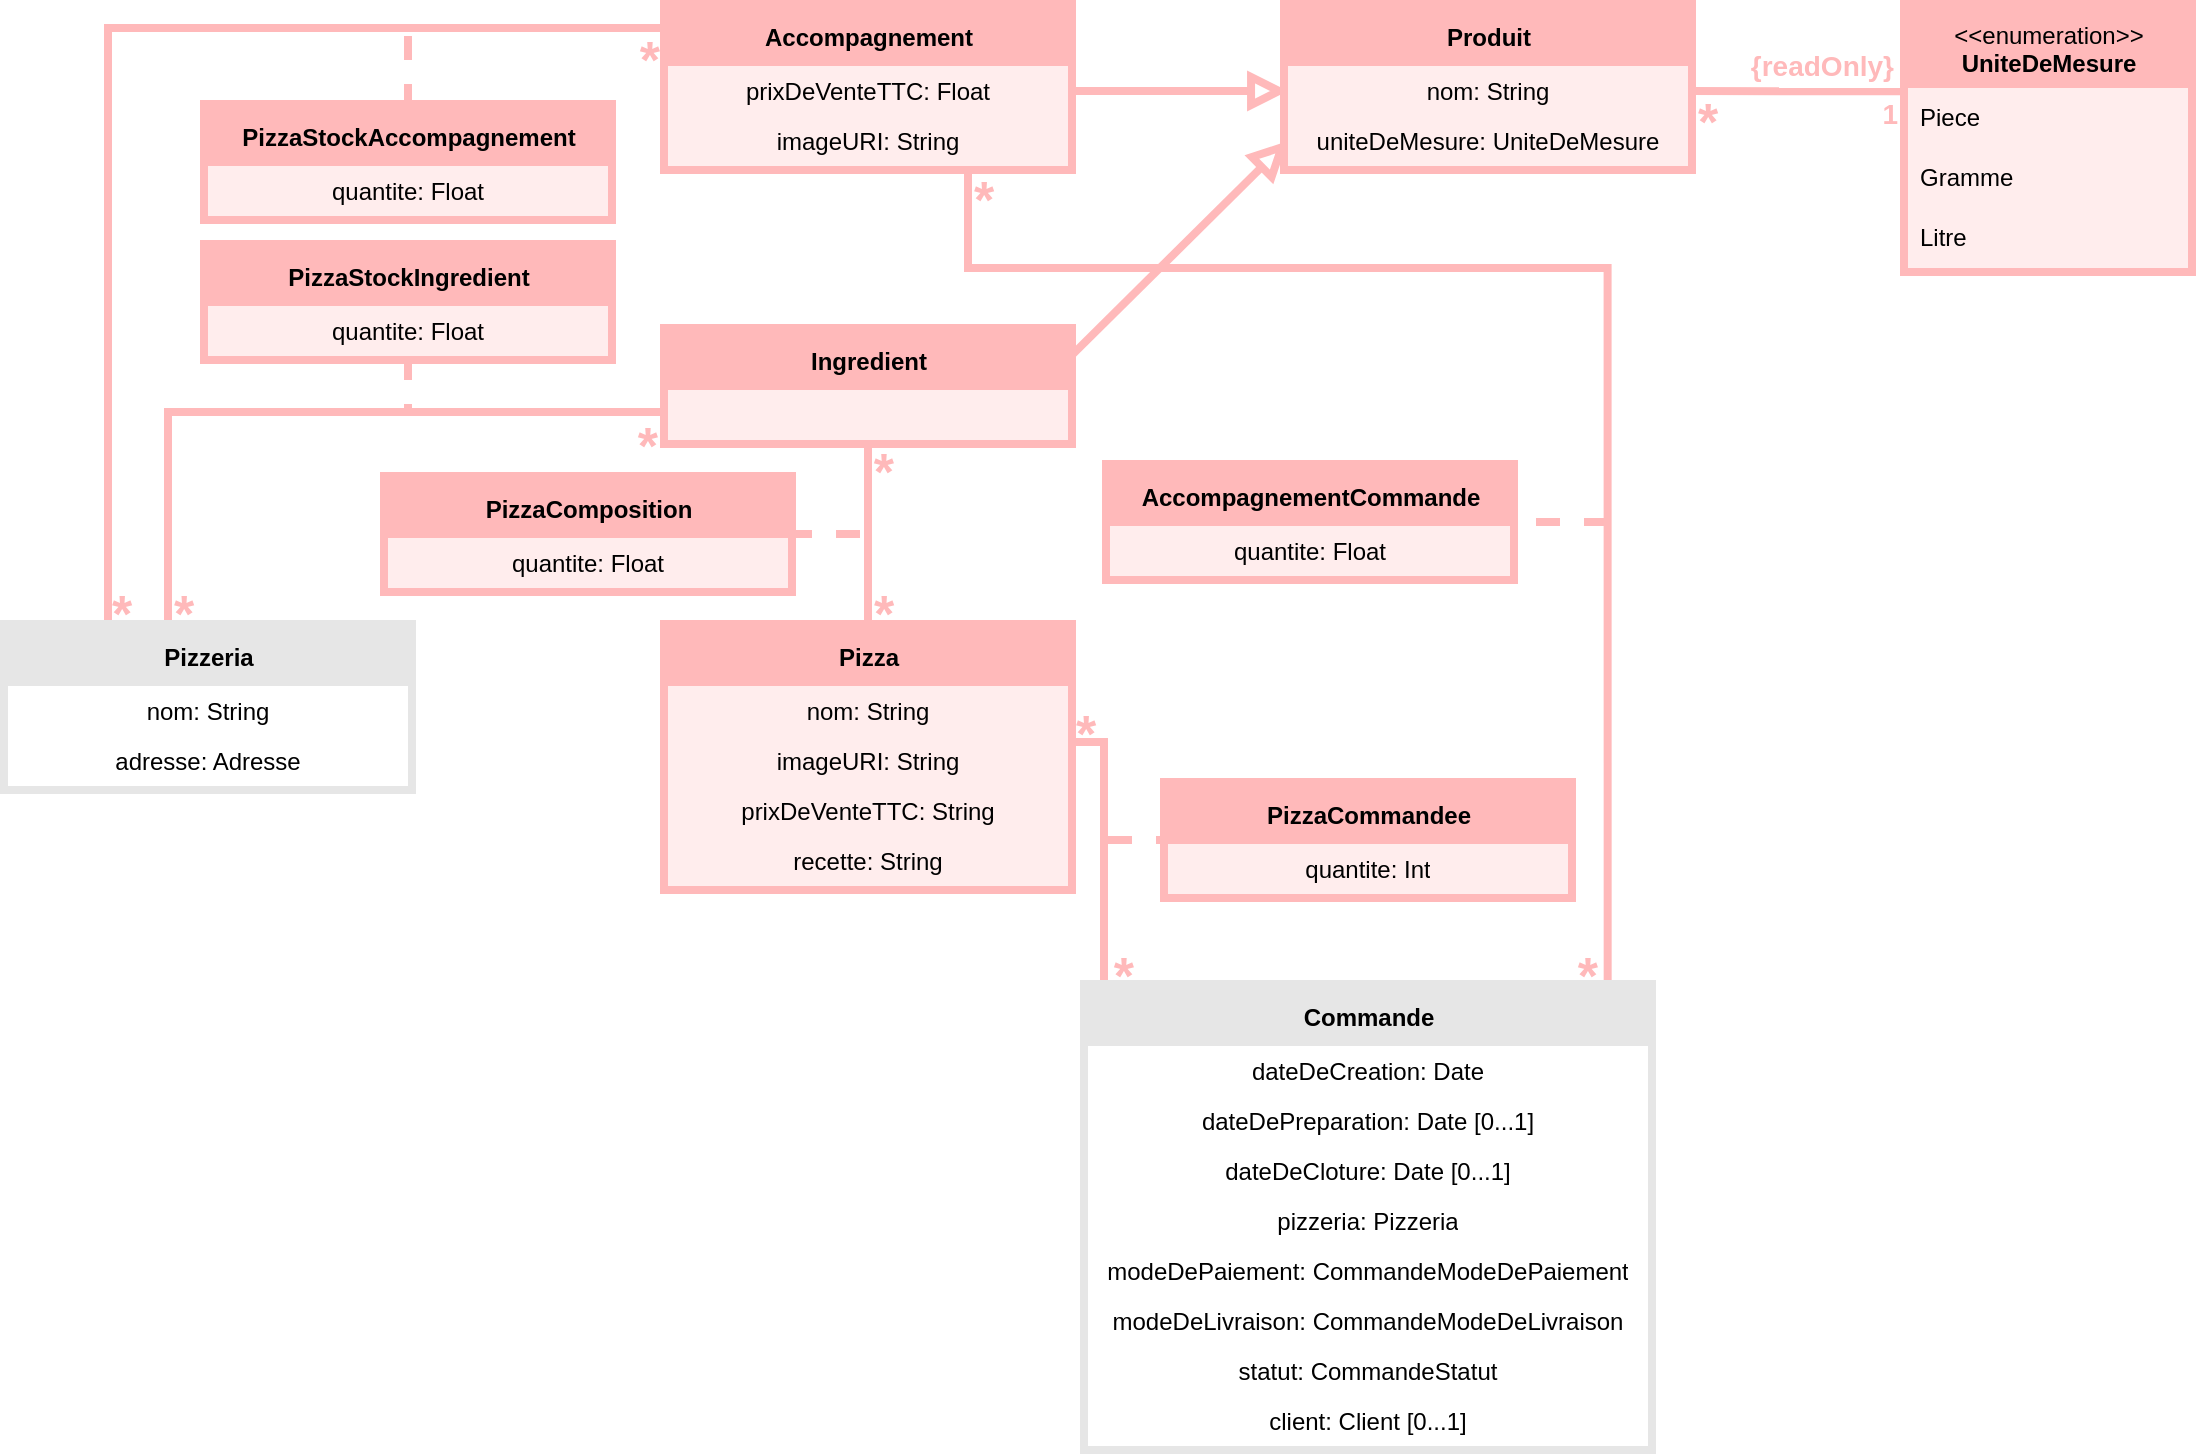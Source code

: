 <mxfile>
    <diagram id="vCWGlg-dAXmwwejnAdPU" name="Page-1">
        <mxGraphModel dx="1115" dy="1463" grid="1" gridSize="10" guides="1" tooltips="1" connect="1" arrows="1" fold="1" page="1" pageScale="1" pageWidth="827" pageHeight="1169" math="0" shadow="0">
            <root>
                <mxCell id="0"/>
                <mxCell id="1" parent="0"/>
                <mxCell id="159" style="edgeStyle=none;rounded=0;orthogonalLoop=1;jettySize=auto;html=1;exitX=1;exitY=0.5;exitDx=0;exitDy=0;entryX=0;entryY=0.5;entryDx=0;entryDy=0;endArrow=block;endFill=0;endSize=10;strokeColor=#FFB9BA;strokeWidth=4;" parent="1" source="214" target="191" edge="1">
                    <mxGeometry relative="1" as="geometry">
                        <mxPoint x="-300" y="92.5" as="sourcePoint"/>
                        <mxPoint x="-120" y="92.5" as="targetPoint"/>
                    </mxGeometry>
                </mxCell>
                <mxCell id="193" value="&lt;font color=&quot;#000000&quot;&gt;&amp;lt;&amp;lt;enumeration&amp;gt;&amp;gt;&lt;br&gt;&lt;b&gt;UniteDeMesure&lt;/b&gt;&lt;/font&gt;" style="swimlane;fontStyle=0;align=center;verticalAlign=top;childLayout=stackLayout;horizontal=1;startSize=40;horizontalStack=0;resizeParent=1;resizeParentMax=0;resizeLast=0;collapsible=0;marginBottom=0;html=1;strokeColor=#FFB9BA;fillColor=#FFB9BA;strokeWidth=8;" parent="1" vertex="1">
                    <mxGeometry x="150" width="140" height="130" as="geometry"/>
                </mxCell>
                <mxCell id="194" value="&lt;font color=&quot;#000000&quot;&gt;Piece&lt;/font&gt;" style="text;html=1;strokeColor=none;align=left;verticalAlign=middle;spacingLeft=4;spacingRight=4;overflow=hidden;rotatable=0;points=[[0,0.5],[1,0.5]];portConstraint=eastwest;fillColor=#FFEDED;" parent="193" vertex="1">
                    <mxGeometry y="40" width="140" height="30" as="geometry"/>
                </mxCell>
                <mxCell id="195" value="&lt;font color=&quot;#000000&quot;&gt;Gramme&lt;/font&gt;" style="text;html=1;strokeColor=none;align=left;verticalAlign=middle;spacingLeft=4;spacingRight=4;overflow=hidden;rotatable=0;points=[[0,0.5],[1,0.5]];portConstraint=eastwest;fillColor=#ffeded;" parent="193" vertex="1">
                    <mxGeometry y="70" width="140" height="30" as="geometry"/>
                </mxCell>
                <mxCell id="196" value="&lt;font color=&quot;#000000&quot;&gt;Litre&lt;/font&gt;" style="text;html=1;strokeColor=none;align=left;verticalAlign=middle;spacingLeft=4;spacingRight=4;overflow=hidden;rotatable=0;points=[[0,0.5],[1,0.5]];portConstraint=eastwest;fillColor=#ffeded;" parent="193" vertex="1">
                    <mxGeometry y="100" width="140" height="30" as="geometry"/>
                </mxCell>
                <mxCell id="198" value="" style="endArrow=none;html=1;rounded=0;align=center;verticalAlign=top;endFill=0;labelBackgroundColor=none;strokeColor=#FFB9BA;entryX=-0.008;entryY=0.056;entryDx=0;entryDy=0;entryPerimeter=0;exitX=1;exitY=0.5;exitDx=0;exitDy=0;strokeWidth=4;" parent="1" source="191" target="194" edge="1">
                    <mxGeometry relative="1" as="geometry">
                        <mxPoint x="40" y="96" as="sourcePoint"/>
                        <mxPoint x="330" y="230" as="targetPoint"/>
                    </mxGeometry>
                </mxCell>
                <mxCell id="200" value="&lt;font style=&quot;font-size: 26px&quot;&gt;*&lt;/font&gt;" style="resizable=0;html=1;align=left;verticalAlign=top;labelBackgroundColor=none;fontSize=25;fontColor=#FFB9BA;fontStyle=1" parent="198" connectable="0" vertex="1">
                    <mxGeometry x="-1" relative="1" as="geometry">
                        <mxPoint x="3" y="-7" as="offset"/>
                    </mxGeometry>
                </mxCell>
                <mxCell id="201" value="&lt;font style=&quot;font-size: 14px&quot;&gt;{readOnly}&lt;/font&gt;" style="resizable=0;html=1;align=right;verticalAlign=bottom;labelBackgroundColor=none;fontColor=#FFB9BA;fontStyle=1" parent="198" connectable="0" vertex="1">
                    <mxGeometry x="1" relative="1" as="geometry">
                        <mxPoint x="-5" y="-2" as="offset"/>
                    </mxGeometry>
                </mxCell>
                <mxCell id="202" value="&lt;font style=&quot;font-size: 14px&quot;&gt;1&lt;/font&gt;" style="resizable=0;html=1;align=right;verticalAlign=top;labelBackgroundColor=none;fontColor=#FFB9BA;fontStyle=1" parent="198" connectable="0" vertex="1">
                    <mxGeometry x="1" relative="1" as="geometry">
                        <mxPoint x="-3" y="-4" as="offset"/>
                    </mxGeometry>
                </mxCell>
                <mxCell id="219" style="edgeStyle=none;rounded=0;orthogonalLoop=1;jettySize=auto;html=1;exitX=1;exitY=0.25;exitDx=0;exitDy=0;entryX=0;entryY=0.5;entryDx=0;entryDy=0;endArrow=block;endFill=0;endSize=10;strokeColor=#FFB9BA;strokeWidth=4;" parent="1" source="216" target="192" edge="1">
                    <mxGeometry relative="1" as="geometry">
                        <mxPoint x="-280" y="92.5" as="sourcePoint"/>
                        <mxPoint x="-80" y="104.5" as="targetPoint"/>
                    </mxGeometry>
                </mxCell>
                <mxCell id="235" style="edgeStyle=none;rounded=0;orthogonalLoop=1;jettySize=auto;html=1;exitX=1;exitY=0.5;exitDx=0;exitDy=0;endArrow=none;endFill=0;strokeColor=#FFB9BA;fontSize=25;fontColor=#FFB9BA;dashed=1;strokeWidth=4;" parent="1" source="230" edge="1">
                    <mxGeometry relative="1" as="geometry">
                        <mxPoint x="-370" y="263" as="targetPoint"/>
                    </mxGeometry>
                </mxCell>
                <mxCell id="230" value="&lt;font color=&quot;#000000&quot;&gt;PizzaComposition&lt;/font&gt;" style="swimlane;fontStyle=1;align=center;verticalAlign=middle;childLayout=stackLayout;horizontal=1;startSize=29;horizontalStack=0;resizeParent=1;resizeParentMax=0;resizeLast=0;collapsible=0;marginBottom=0;html=1;strokeColor=#FFB9BA;fillColor=#FFB9BA;strokeWidth=8;" parent="1" vertex="1">
                    <mxGeometry x="-610" y="236" width="200" height="54" as="geometry"/>
                </mxCell>
                <mxCell id="231" value="&lt;font color=&quot;#000000&quot;&gt;quantite: Float&lt;/font&gt;" style="text;html=1;strokeColor=none;align=center;verticalAlign=middle;spacingLeft=4;spacingRight=4;overflow=hidden;rotatable=0;points=[[0,0.5],[1,0.5]];portConstraint=eastwest;fillColor=#ffeded;" parent="230" vertex="1">
                    <mxGeometry y="29" width="200" height="25" as="geometry"/>
                </mxCell>
                <mxCell id="236" value="" style="endArrow=none;html=1;rounded=0;align=center;verticalAlign=top;endFill=0;labelBackgroundColor=none;strokeColor=#FFB9BA;entryX=0.5;entryY=1;entryDx=0;entryDy=0;exitX=0.5;exitY=0;exitDx=0;exitDy=0;strokeWidth=4;" parent="1" source="221" target="216" edge="1">
                    <mxGeometry relative="1" as="geometry">
                        <mxPoint x="20" y="92.5" as="sourcePoint"/>
                        <mxPoint x="198.88" y="92.68" as="targetPoint"/>
                    </mxGeometry>
                </mxCell>
                <mxCell id="237" value="&lt;font style=&quot;font-size: 26px;&quot;&gt;*&lt;/font&gt;" style="resizable=0;html=1;align=left;verticalAlign=top;labelBackgroundColor=none;fontSize=26;fontColor=#FFB9BA;fontStyle=1" parent="236" connectable="0" vertex="1">
                    <mxGeometry x="-1" relative="1" as="geometry">
                        <mxPoint x="1" y="-29" as="offset"/>
                    </mxGeometry>
                </mxCell>
                <mxCell id="239" value="&lt;span style=&quot;text-align: left&quot;&gt;&lt;font style=&quot;font-size: 26px&quot;&gt;*&lt;/font&gt;&lt;/span&gt;" style="resizable=0;html=1;align=right;verticalAlign=top;labelBackgroundColor=none;fontColor=#FFB9BA;fontStyle=1" parent="236" connectable="0" vertex="1">
                    <mxGeometry x="1" relative="1" as="geometry">
                        <mxPoint x="13" y="-6" as="offset"/>
                    </mxGeometry>
                </mxCell>
                <mxCell id="245" value="" style="endArrow=none;html=1;rounded=0;align=center;verticalAlign=top;endFill=0;labelBackgroundColor=none;exitX=0.25;exitY=0;exitDx=0;exitDy=0;edgeStyle=orthogonalEdgeStyle;strokeWidth=4;strokeColor=#FFB9BA;" parent="1" source="240" edge="1">
                    <mxGeometry relative="1" as="geometry">
                        <mxPoint x="-750" y="80" as="sourcePoint"/>
                        <mxPoint x="-470" y="10" as="targetPoint"/>
                        <Array as="points">
                            <mxPoint x="-750" y="10"/>
                            <mxPoint x="-470" y="10"/>
                        </Array>
                    </mxGeometry>
                </mxCell>
                <mxCell id="246" value="&lt;font style=&quot;font-size: 26px&quot;&gt;*&lt;/font&gt;" style="resizable=0;html=1;align=left;verticalAlign=top;labelBackgroundColor=none;fontSize=25;fontStyle=1;fontColor=#FFB9BA;" parent="245" connectable="0" vertex="1">
                    <mxGeometry x="-1" relative="1" as="geometry">
                        <mxPoint y="-29" as="offset"/>
                    </mxGeometry>
                </mxCell>
                <mxCell id="248" value="&lt;span style=&quot;text-align: left;&quot;&gt;&lt;font style=&quot;font-size: 26px&quot;&gt;*&lt;/font&gt;&lt;/span&gt;" style="resizable=0;html=1;align=right;verticalAlign=top;labelBackgroundColor=none;fontStyle=1;fontColor=#FFB9BA;" parent="245" connectable="0" vertex="1">
                    <mxGeometry x="1" relative="1" as="geometry">
                        <mxPoint x="-4" y="-6" as="offset"/>
                    </mxGeometry>
                </mxCell>
                <mxCell id="251" style="edgeStyle=orthogonalEdgeStyle;rounded=0;orthogonalLoop=1;jettySize=auto;html=1;exitX=0.5;exitY=0;exitDx=0;exitDy=0;dashed=1;endArrow=none;endFill=0;fontSize=25;fontColor=#CCB5EE;strokeWidth=4;strokeColor=#FFB9BA;" parent="1" source="249" edge="1">
                    <mxGeometry relative="1" as="geometry">
                        <mxPoint x="-600" y="10" as="targetPoint"/>
                    </mxGeometry>
                </mxCell>
                <mxCell id="249" value="&lt;font color=&quot;#000000&quot;&gt;PizzaStockAccompagnement&lt;/font&gt;" style="swimlane;fontStyle=1;align=center;verticalAlign=middle;childLayout=stackLayout;horizontal=1;startSize=29;horizontalStack=0;resizeParent=1;resizeParentMax=0;resizeLast=0;collapsible=0;marginBottom=0;html=1;strokeWidth=8;strokeColor=#FFB9BA;fillColor=#FFB9BA;" parent="1" vertex="1">
                    <mxGeometry x="-700" y="50" width="200" height="54" as="geometry"/>
                </mxCell>
                <mxCell id="250" value="&lt;font color=&quot;#000000&quot;&gt;quantite: Float&lt;/font&gt;" style="text;html=1;strokeColor=none;align=center;verticalAlign=middle;spacingLeft=4;spacingRight=4;overflow=hidden;rotatable=0;points=[[0,0.5],[1,0.5]];portConstraint=eastwest;fillColor=#FFEDED;" parent="249" vertex="1">
                    <mxGeometry y="29" width="200" height="25" as="geometry"/>
                </mxCell>
                <mxCell id="255" value="" style="endArrow=none;html=1;rounded=0;align=center;verticalAlign=top;endFill=0;labelBackgroundColor=none;exitX=0.4;exitY=0;exitDx=0;exitDy=0;edgeStyle=orthogonalEdgeStyle;exitPerimeter=0;strokeWidth=4;entryX=0;entryY=0.75;entryDx=0;entryDy=0;strokeColor=#FFB9BA;" parent="1" source="240" target="216" edge="1">
                    <mxGeometry relative="1" as="geometry">
                        <mxPoint x="-750" y="489.5" as="sourcePoint"/>
                        <mxPoint x="-470" y="120" as="targetPoint"/>
                        <Array as="points">
                            <mxPoint x="-720" y="202"/>
                            <mxPoint x="-470" y="202"/>
                        </Array>
                    </mxGeometry>
                </mxCell>
                <mxCell id="256" value="&lt;font style=&quot;font-size: 26px&quot;&gt;*&lt;/font&gt;" style="resizable=0;html=1;align=left;verticalAlign=top;labelBackgroundColor=none;fontSize=25;fontStyle=1;fontColor=#FFB9BA;" parent="255" connectable="0" vertex="1">
                    <mxGeometry x="-1" relative="1" as="geometry">
                        <mxPoint x="1" y="-29" as="offset"/>
                    </mxGeometry>
                </mxCell>
                <mxCell id="257" value="&lt;span style=&quot;text-align: left;&quot;&gt;&lt;font style=&quot;font-size: 26px&quot;&gt;*&lt;/font&gt;&lt;/span&gt;" style="resizable=0;html=1;align=right;verticalAlign=top;labelBackgroundColor=none;fontStyle=1;fontColor=#FFB9BA;" parent="255" connectable="0" vertex="1">
                    <mxGeometry x="1" relative="1" as="geometry">
                        <mxPoint x="-5" y="-6" as="offset"/>
                    </mxGeometry>
                </mxCell>
                <mxCell id="260" style="edgeStyle=orthogonalEdgeStyle;rounded=0;orthogonalLoop=1;jettySize=auto;html=1;exitX=0.5;exitY=1;exitDx=0;exitDy=0;dashed=1;endArrow=none;endFill=0;fontSize=25;fontColor=#CCB5EE;strokeWidth=4;strokeColor=#FFB9BA;" parent="1" source="258" edge="1">
                    <mxGeometry relative="1" as="geometry">
                        <mxPoint x="-600" y="200" as="targetPoint"/>
                    </mxGeometry>
                </mxCell>
                <mxCell id="258" value="&lt;font color=&quot;#000000&quot;&gt;PizzaStockIngredient&lt;/font&gt;" style="swimlane;fontStyle=1;align=center;verticalAlign=middle;childLayout=stackLayout;horizontal=1;startSize=29;horizontalStack=0;resizeParent=1;resizeParentMax=0;resizeLast=0;collapsible=0;marginBottom=0;html=1;strokeWidth=8;strokeColor=#FFB9BA;fillColor=#FFB9BA;" parent="1" vertex="1">
                    <mxGeometry x="-700" y="120" width="200" height="54" as="geometry"/>
                </mxCell>
                <mxCell id="259" value="&lt;font color=&quot;#000000&quot;&gt;quantite: Float&lt;/font&gt;" style="text;html=1;strokeColor=none;align=center;verticalAlign=middle;spacingLeft=4;spacingRight=4;overflow=hidden;rotatable=0;points=[[0,0.5],[1,0.5]];portConstraint=eastwest;fillColor=#FFEDED;" parent="258" vertex="1">
                    <mxGeometry y="29" width="200" height="25" as="geometry"/>
                </mxCell>
                <mxCell id="340" value="&lt;font color=&quot;#000000&quot;&gt;PizzaCommandee&lt;/font&gt;" style="swimlane;fontStyle=1;align=center;verticalAlign=middle;childLayout=stackLayout;horizontal=1;startSize=29;horizontalStack=0;resizeParent=1;resizeParentMax=0;resizeLast=0;collapsible=0;marginBottom=0;html=1;strokeWidth=8;strokeColor=#FFB9BA;fillColor=#FFB9BA;" parent="1" vertex="1">
                    <mxGeometry x="-220" y="389" width="200" height="54" as="geometry"/>
                </mxCell>
                <mxCell id="341" value="&lt;font color=&quot;#000000&quot;&gt;quantite: Int&lt;/font&gt;" style="text;html=1;strokeColor=none;align=center;verticalAlign=middle;spacingLeft=4;spacingRight=4;overflow=hidden;rotatable=0;points=[[0,0.5],[1,0.5]];portConstraint=eastwest;fillColor=#FFEDED;" parent="340" vertex="1">
                    <mxGeometry y="29" width="200" height="25" as="geometry"/>
                </mxCell>
                <mxCell id="349" value="&lt;font color=&quot;#000000&quot;&gt;AccompagnementCommande&lt;/font&gt;" style="swimlane;fontStyle=1;align=center;verticalAlign=middle;childLayout=stackLayout;horizontal=1;startSize=29;horizontalStack=0;resizeParent=1;resizeParentMax=0;resizeLast=0;collapsible=0;marginBottom=0;html=1;strokeWidth=8;strokeColor=#FFB9BA;fillColor=#FFB9BA;" parent="1" vertex="1">
                    <mxGeometry x="-249" y="230" width="200" height="54" as="geometry"/>
                </mxCell>
                <mxCell id="350" value="&lt;font color=&quot;#000000&quot;&gt;quantite: Float&lt;/font&gt;" style="text;html=1;strokeColor=none;align=center;verticalAlign=middle;spacingLeft=4;spacingRight=4;overflow=hidden;rotatable=0;points=[[0,0.5],[1,0.5]];portConstraint=eastwest;fillColor=#FFEDED;" parent="349" vertex="1">
                    <mxGeometry y="29" width="200" height="25" as="geometry"/>
                </mxCell>
                <mxCell id="364" value="" style="endArrow=none;html=1;rounded=0;align=center;verticalAlign=top;endFill=0;labelBackgroundColor=none;exitX=0.75;exitY=1;exitDx=0;exitDy=0;edgeStyle=orthogonalEdgeStyle;entryX=0.928;entryY=-0.001;entryDx=0;entryDy=0;entryPerimeter=0;strokeWidth=4;strokeColor=#FFB9BA;" parent="1" source="213" target="306" edge="1">
                    <mxGeometry relative="1" as="geometry">
                        <mxPoint x="-549.2" y="315.73" as="sourcePoint"/>
                        <mxPoint x="-20" y="478" as="targetPoint"/>
                        <Array as="points">
                            <mxPoint x="-320" y="130"/>
                            <mxPoint y="130"/>
                        </Array>
                    </mxGeometry>
                </mxCell>
                <mxCell id="365" value="&lt;span style=&quot;font-size: 26px;&quot;&gt;*&lt;/span&gt;" style="resizable=0;html=1;align=left;verticalAlign=top;labelBackgroundColor=none;fontSize=26;fontStyle=1;fontColor=#FFB9BA;" parent="364" connectable="0" vertex="1">
                    <mxGeometry x="-1" relative="1" as="geometry">
                        <mxPoint x="1" y="-5" as="offset"/>
                    </mxGeometry>
                </mxCell>
                <mxCell id="366" value="&lt;span style=&quot;text-align: left&quot;&gt;&lt;font style=&quot;font-size: 26px&quot;&gt;*&lt;/font&gt;&lt;/span&gt;" style="resizable=0;html=1;align=right;verticalAlign=top;labelBackgroundColor=none;fontStyle=1;fontColor=#FFB9BA;" parent="364" connectable="0" vertex="1">
                    <mxGeometry x="1" relative="1" as="geometry">
                        <mxPoint x="-4" y="-28" as="offset"/>
                    </mxGeometry>
                </mxCell>
                <mxCell id="367" value="" style="endArrow=none;html=1;rounded=0;align=center;verticalAlign=top;endFill=0;labelBackgroundColor=none;edgeStyle=orthogonalEdgeStyle;entryX=0.101;entryY=-0.001;entryDx=0;entryDy=0;entryPerimeter=0;strokeWidth=4;strokeColor=#FFB9BA;" parent="1" target="306" edge="1">
                    <mxGeometry relative="1" as="geometry">
                        <mxPoint x="-270" y="367" as="sourcePoint"/>
                        <mxPoint x="-200" y="490" as="targetPoint"/>
                        <Array as="points">
                            <mxPoint x="-252" y="367"/>
                        </Array>
                    </mxGeometry>
                </mxCell>
                <mxCell id="368" value="&lt;span style=&quot;font-size: 26px;&quot;&gt;&lt;font style=&quot;font-size: 26px&quot;&gt;*&lt;/font&gt;&lt;/span&gt;" style="resizable=0;html=1;align=left;verticalAlign=top;labelBackgroundColor=none;fontSize=26;fontStyle=1;fontColor=#FFB9BA;" parent="367" connectable="0" vertex="1">
                    <mxGeometry x="-1" relative="1" as="geometry">
                        <mxPoint x="2" y="-26" as="offset"/>
                    </mxGeometry>
                </mxCell>
                <mxCell id="369" value="&lt;span style=&quot;text-align: left&quot;&gt;&lt;font style=&quot;font-size: 26px&quot;&gt;*&lt;/font&gt;&lt;/span&gt;" style="resizable=0;html=1;align=right;verticalAlign=top;labelBackgroundColor=none;fontStyle=1;fontColor=#FFB9BA;" parent="367" connectable="0" vertex="1">
                    <mxGeometry x="1" relative="1" as="geometry">
                        <mxPoint x="-5" y="-28" as="offset"/>
                    </mxGeometry>
                </mxCell>
                <mxCell id="370" style="edgeStyle=none;rounded=0;orthogonalLoop=1;jettySize=auto;html=1;endArrow=none;endFill=0;fontSize=25;fontColor=#FFB9BA;dashed=1;entryX=1;entryY=0.5;entryDx=0;entryDy=0;strokeWidth=4;strokeColor=#FFB9BA;" parent="1" target="349" edge="1">
                    <mxGeometry relative="1" as="geometry">
                        <mxPoint x="-60" y="249" as="targetPoint"/>
                        <mxPoint y="257" as="sourcePoint"/>
                    </mxGeometry>
                </mxCell>
                <mxCell id="371" style="edgeStyle=none;rounded=0;orthogonalLoop=1;jettySize=auto;html=1;endArrow=none;endFill=0;fontSize=25;fontColor=#FFB9BA;dashed=1;entryX=0;entryY=0.5;entryDx=0;entryDy=0;strokeWidth=4;strokeColor=#FFB9BA;" parent="1" target="340" edge="1">
                    <mxGeometry relative="1" as="geometry">
                        <mxPoint x="-179.6" y="259.05" as="targetPoint"/>
                        <mxPoint x="-250" y="416" as="sourcePoint"/>
                    </mxGeometry>
                </mxCell>
                <mxCell id="190" value="&lt;font color=&quot;#000000&quot;&gt;Produit&lt;/font&gt;" style="swimlane;fontStyle=1;align=center;verticalAlign=middle;childLayout=stackLayout;horizontal=1;startSize=29;horizontalStack=0;resizeParent=1;resizeParentMax=0;resizeLast=0;collapsible=0;marginBottom=0;html=1;strokeColor=#FFB9BA;fillColor=#FFB9BA;strokeWidth=8;" parent="1" vertex="1">
                    <mxGeometry x="-160" width="200" height="79" as="geometry"/>
                </mxCell>
                <mxCell id="191" value="&lt;font color=&quot;#000000&quot;&gt;nom: String&lt;/font&gt;" style="text;html=1;strokeColor=none;align=center;verticalAlign=middle;spacingLeft=4;spacingRight=4;overflow=hidden;rotatable=0;points=[[0,0.5],[1,0.5]];portConstraint=eastwest;fillColor=#ffeded;" parent="190" vertex="1">
                    <mxGeometry y="29" width="200" height="25" as="geometry"/>
                </mxCell>
                <mxCell id="192" value="&lt;font color=&quot;#000000&quot;&gt;uniteDeMesure: UniteDeMesure&lt;/font&gt;" style="text;html=1;strokeColor=none;align=center;verticalAlign=middle;spacingLeft=4;spacingRight=4;overflow=hidden;rotatable=0;points=[[0,0.5],[1,0.5]];portConstraint=eastwest;fillColor=#ffeded;" parent="190" vertex="1">
                    <mxGeometry y="54" width="200" height="25" as="geometry"/>
                </mxCell>
                <mxCell id="213" value="&lt;font color=&quot;#000000&quot;&gt;Accompagnement&lt;/font&gt;" style="swimlane;fontStyle=1;align=center;verticalAlign=middle;childLayout=stackLayout;horizontal=1;startSize=29;horizontalStack=0;resizeParent=1;resizeParentMax=0;resizeLast=0;collapsible=0;marginBottom=0;html=1;strokeColor=#FFB9BA;fillColor=#FFB9BA;strokeWidth=8;" parent="1" vertex="1">
                    <mxGeometry x="-470" width="200" height="79" as="geometry"/>
                </mxCell>
                <mxCell id="214" value="&lt;font color=&quot;#000000&quot;&gt;prixDeVenteTTC: Float&lt;/font&gt;" style="text;html=1;strokeColor=none;align=center;verticalAlign=middle;spacingLeft=4;spacingRight=4;overflow=hidden;rotatable=0;points=[[0,0.5],[1,0.5]];portConstraint=eastwest;fillColor=#ffeded;" parent="213" vertex="1">
                    <mxGeometry y="29" width="200" height="25" as="geometry"/>
                </mxCell>
                <mxCell id="215" value="&lt;font color=&quot;#000000&quot;&gt;imageURI: String&lt;/font&gt;" style="text;html=1;strokeColor=none;align=center;verticalAlign=middle;spacingLeft=4;spacingRight=4;overflow=hidden;rotatable=0;points=[[0,0.5],[1,0.5]];portConstraint=eastwest;fillColor=#ffeded;" parent="213" vertex="1">
                    <mxGeometry y="54" width="200" height="25" as="geometry"/>
                </mxCell>
                <mxCell id="306" value="&lt;font color=&quot;#000000&quot;&gt;Commande&lt;/font&gt;" style="swimlane;fontStyle=1;align=center;verticalAlign=middle;childLayout=stackLayout;horizontal=1;startSize=29;horizontalStack=0;resizeParent=1;resizeParentMax=0;resizeLast=0;collapsible=0;marginBottom=0;html=1;strokeWidth=8;fillColor=#E6E6E6;strokeColor=#E6E6E6;" parent="1" vertex="1">
                    <mxGeometry x="-260" y="490" width="280" height="229" as="geometry"/>
                </mxCell>
                <mxCell id="307" value="&lt;font color=&quot;#000000&quot;&gt;dateDeCreation: Date&lt;/font&gt;" style="text;html=1;strokeColor=none;align=center;verticalAlign=middle;spacingLeft=4;spacingRight=4;overflow=hidden;rotatable=0;points=[[0,0.5],[1,0.5]];portConstraint=eastwest;fillColor=#FFFFFF;" parent="306" vertex="1">
                    <mxGeometry y="29" width="280" height="25" as="geometry"/>
                </mxCell>
                <mxCell id="308" value="&lt;font color=&quot;#000000&quot;&gt;dateDePreparation: Date&lt;/font&gt;&lt;span style=&quot;color: rgb(0 , 0 , 0)&quot;&gt;&amp;nbsp;[0...1]&lt;/span&gt;" style="text;html=1;strokeColor=none;align=center;verticalAlign=middle;spacingLeft=4;spacingRight=4;overflow=hidden;rotatable=0;points=[[0,0.5],[1,0.5]];portConstraint=eastwest;fillColor=#FFFFFF;" parent="306" vertex="1">
                    <mxGeometry y="54" width="280" height="25" as="geometry"/>
                </mxCell>
                <mxCell id="309" value="&lt;font color=&quot;#000000&quot;&gt;dateDeCloture: Date&lt;/font&gt;&lt;span style=&quot;color: rgb(0 , 0 , 0)&quot;&gt;&amp;nbsp;[0...1]&lt;/span&gt;" style="text;html=1;strokeColor=none;align=center;verticalAlign=middle;spacingLeft=4;spacingRight=4;overflow=hidden;rotatable=0;points=[[0,0.5],[1,0.5]];portConstraint=eastwest;fillColor=#FFFFFF;" parent="306" vertex="1">
                    <mxGeometry y="79" width="280" height="25" as="geometry"/>
                </mxCell>
                <mxCell id="310" value="&lt;font color=&quot;#000000&quot;&gt;pizzeria: Pizzeria&lt;/font&gt;" style="text;html=1;strokeColor=none;align=center;verticalAlign=middle;spacingLeft=4;spacingRight=4;overflow=hidden;rotatable=0;points=[[0,0.5],[1,0.5]];portConstraint=eastwest;fillColor=#FFFFFF;" parent="306" vertex="1">
                    <mxGeometry y="104" width="280" height="25" as="geometry"/>
                </mxCell>
                <mxCell id="311" value="&lt;font color=&quot;#000000&quot;&gt;modeDePaiement: CommandeModeDePaiement&lt;/font&gt;" style="text;html=1;strokeColor=none;align=center;verticalAlign=middle;spacingLeft=4;spacingRight=4;overflow=hidden;rotatable=0;points=[[0,0.5],[1,0.5]];portConstraint=eastwest;fillColor=#FFFFFF;" parent="306" vertex="1">
                    <mxGeometry y="129" width="280" height="25" as="geometry"/>
                </mxCell>
                <mxCell id="312" value="&lt;span style=&quot;color: rgb(0 , 0 , 0)&quot;&gt;modeDeLivraison: CommandeModeDeLivraison&lt;/span&gt;" style="text;html=1;strokeColor=none;align=center;verticalAlign=middle;spacingLeft=4;spacingRight=4;overflow=hidden;rotatable=0;points=[[0,0.5],[1,0.5]];portConstraint=eastwest;fillColor=#FFFFFF;" parent="306" vertex="1">
                    <mxGeometry y="154" width="280" height="25" as="geometry"/>
                </mxCell>
                <mxCell id="313" value="&lt;font color=&quot;#000000&quot;&gt;statut: CommandeStatut&lt;/font&gt;" style="text;html=1;strokeColor=none;align=center;verticalAlign=middle;spacingLeft=4;spacingRight=4;overflow=hidden;rotatable=0;points=[[0,0.5],[1,0.5]];portConstraint=eastwest;fillColor=#FFFFFF;" parent="306" vertex="1">
                    <mxGeometry y="179" width="280" height="25" as="geometry"/>
                </mxCell>
                <mxCell id="314" value="&lt;font color=&quot;#000000&quot;&gt;client: Client&lt;/font&gt;&lt;span style=&quot;color: rgb(0 , 0 , 0)&quot;&gt;&amp;nbsp;[0...1]&lt;/span&gt;" style="text;html=1;strokeColor=none;align=center;verticalAlign=middle;spacingLeft=4;spacingRight=4;overflow=hidden;rotatable=0;points=[[0,0.5],[1,0.5]];portConstraint=eastwest;fillColor=#FFFFFF;" parent="306" vertex="1">
                    <mxGeometry y="204" width="280" height="25" as="geometry"/>
                </mxCell>
                <mxCell id="216" value="&lt;font color=&quot;#000000&quot;&gt;Ingredient&lt;/font&gt;" style="swimlane;fontStyle=1;align=center;verticalAlign=middle;childLayout=stackLayout;horizontal=1;startSize=29;horizontalStack=0;resizeParent=1;resizeParentMax=0;resizeLast=0;collapsible=0;marginBottom=0;html=1;strokeColor=#FFB9BA;strokeWidth=8;fillColor=#FFB9BA;" parent="1" vertex="1">
                    <mxGeometry x="-470" y="162" width="200" height="54" as="geometry"/>
                </mxCell>
                <mxCell id="217" value="" style="text;html=1;strokeColor=none;align=center;verticalAlign=middle;spacingLeft=4;spacingRight=4;overflow=hidden;rotatable=0;points=[[0,0.5],[1,0.5]];portConstraint=eastwest;fillColor=#ffeded;" parent="216" vertex="1">
                    <mxGeometry y="29" width="200" height="25" as="geometry"/>
                </mxCell>
                <mxCell id="240" value="&lt;font color=&quot;#000000&quot;&gt;Pizzeria&lt;/font&gt;" style="swimlane;fontStyle=1;align=center;verticalAlign=middle;childLayout=stackLayout;horizontal=1;startSize=29;horizontalStack=0;resizeParent=1;resizeParentMax=0;resizeLast=0;collapsible=0;marginBottom=0;html=1;strokeWidth=8;fillColor=#E6E6E6;strokeColor=#E6E6E6;" parent="1" vertex="1">
                    <mxGeometry x="-800" y="310" width="200" height="79" as="geometry"/>
                </mxCell>
                <mxCell id="241" value="&lt;font color=&quot;#000000&quot;&gt;nom: String&lt;/font&gt;" style="text;html=1;strokeColor=none;align=center;verticalAlign=middle;spacingLeft=4;spacingRight=4;overflow=hidden;rotatable=0;points=[[0,0.5],[1,0.5]];portConstraint=eastwest;fillColor=#FFFFFF;" parent="240" vertex="1">
                    <mxGeometry y="29" width="200" height="25" as="geometry"/>
                </mxCell>
                <mxCell id="244" value="&lt;font color=&quot;#000000&quot;&gt;adresse: Adresse&lt;/font&gt;" style="text;html=1;strokeColor=none;align=center;verticalAlign=middle;spacingLeft=4;spacingRight=4;overflow=hidden;rotatable=0;points=[[0,0.5],[1,0.5]];portConstraint=eastwest;fillColor=#FFFFFF;" parent="240" vertex="1">
                    <mxGeometry y="54" width="200" height="25" as="geometry"/>
                </mxCell>
                <mxCell id="221" value="&lt;font color=&quot;#000000&quot;&gt;Pizza&lt;/font&gt;" style="swimlane;fontStyle=1;align=center;verticalAlign=middle;childLayout=stackLayout;horizontal=1;startSize=29;horizontalStack=0;resizeParent=1;resizeParentMax=0;resizeLast=0;collapsible=0;marginBottom=0;html=1;strokeColor=#FFB9BA;fillColor=#FFB9BA;strokeWidth=8;" parent="1" vertex="1">
                    <mxGeometry x="-470" y="310" width="200" height="129" as="geometry"/>
                </mxCell>
                <mxCell id="226" value="&lt;font color=&quot;#000000&quot;&gt;nom: String&lt;/font&gt;" style="text;html=1;strokeColor=none;align=center;verticalAlign=middle;spacingLeft=4;spacingRight=4;overflow=hidden;rotatable=0;points=[[0,0.5],[1,0.5]];portConstraint=eastwest;fillColor=#ffeded;" parent="221" vertex="1">
                    <mxGeometry y="29" width="200" height="25" as="geometry"/>
                </mxCell>
                <mxCell id="227" value="&lt;font color=&quot;#000000&quot;&gt;imageURI: String&lt;/font&gt;" style="text;html=1;strokeColor=none;align=center;verticalAlign=middle;spacingLeft=4;spacingRight=4;overflow=hidden;rotatable=0;points=[[0,0.5],[1,0.5]];portConstraint=eastwest;fillColor=#ffeded;" parent="221" vertex="1">
                    <mxGeometry y="54" width="200" height="25" as="geometry"/>
                </mxCell>
                <mxCell id="228" value="&lt;font color=&quot;#000000&quot;&gt;prixDeVenteTTC: String&lt;/font&gt;" style="text;html=1;strokeColor=none;align=center;verticalAlign=middle;spacingLeft=4;spacingRight=4;overflow=hidden;rotatable=0;points=[[0,0.5],[1,0.5]];portConstraint=eastwest;fillColor=#ffeded;" parent="221" vertex="1">
                    <mxGeometry y="79" width="200" height="25" as="geometry"/>
                </mxCell>
                <mxCell id="222" value="&lt;font color=&quot;#000000&quot;&gt;recette: String&lt;/font&gt;" style="text;html=1;strokeColor=none;align=center;verticalAlign=middle;spacingLeft=4;spacingRight=4;overflow=hidden;rotatable=0;points=[[0,0.5],[1,0.5]];portConstraint=eastwest;fillColor=#ffeded;" parent="221" vertex="1">
                    <mxGeometry y="104" width="200" height="25" as="geometry"/>
                </mxCell>
            </root>
        </mxGraphModel>
    </diagram>
</mxfile>
